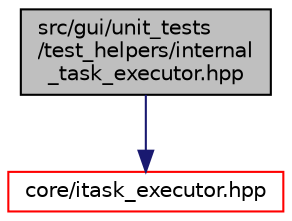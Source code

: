 digraph "src/gui/unit_tests/test_helpers/internal_task_executor.hpp"
{
 // LATEX_PDF_SIZE
  edge [fontname="Helvetica",fontsize="10",labelfontname="Helvetica",labelfontsize="10"];
  node [fontname="Helvetica",fontsize="10",shape=record];
  Node1 [label="src/gui/unit_tests\l/test_helpers/internal\l_task_executor.hpp",height=0.2,width=0.4,color="black", fillcolor="grey75", style="filled", fontcolor="black",tooltip=" "];
  Node1 -> Node2 [color="midnightblue",fontsize="10",style="solid",fontname="Helvetica"];
  Node2 [label="core/itask_executor.hpp",height=0.2,width=0.4,color="red", fillcolor="white", style="filled",URL="$itask__executor_8hpp.html",tooltip=" "];
}
